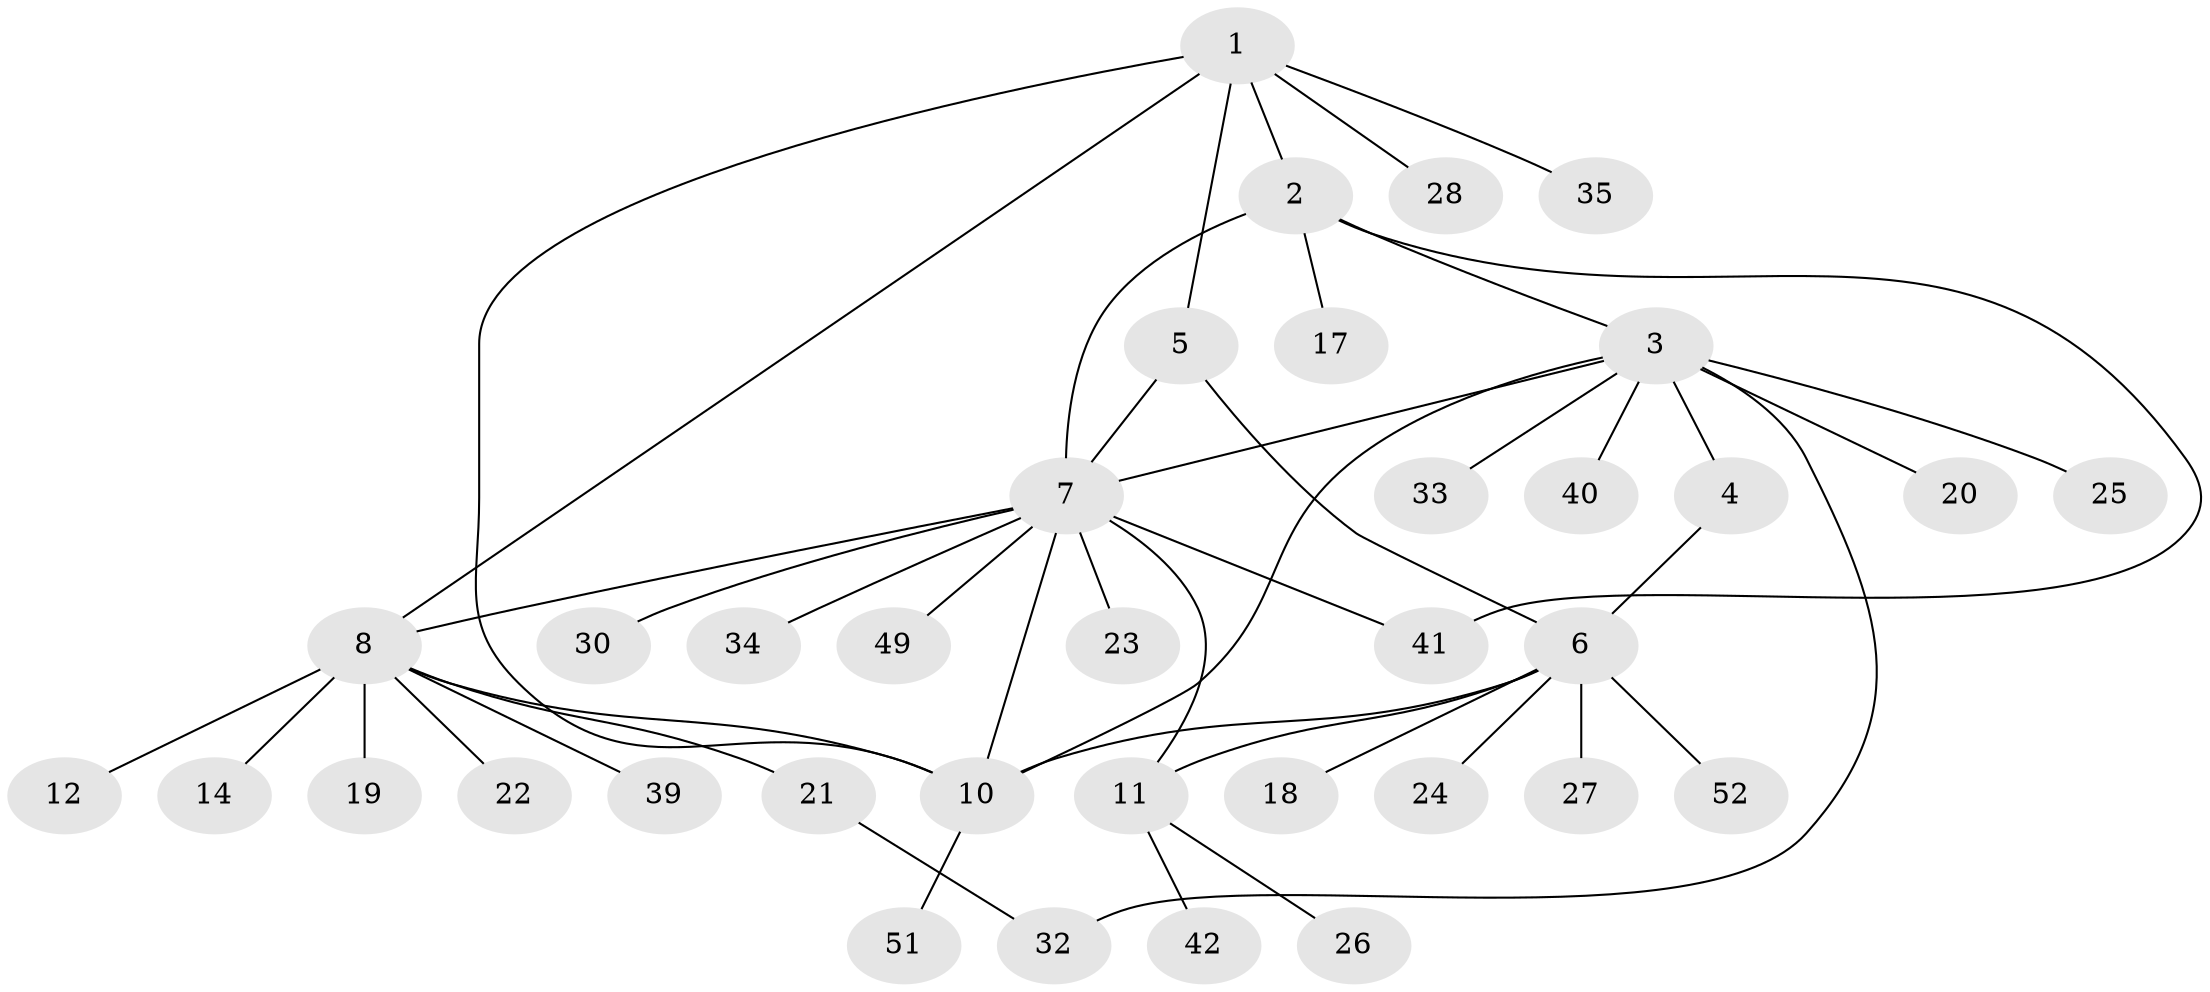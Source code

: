 // original degree distribution, {7: 0.038461538461538464, 5: 0.038461538461538464, 11: 0.019230769230769232, 3: 0.038461538461538464, 4: 0.019230769230769232, 9: 0.019230769230769232, 6: 0.038461538461538464, 10: 0.019230769230769232, 2: 0.19230769230769232, 1: 0.5769230769230769}
// Generated by graph-tools (version 1.1) at 2025/42/03/06/25 10:42:09]
// undirected, 36 vertices, 46 edges
graph export_dot {
graph [start="1"]
  node [color=gray90,style=filled];
  1 [super="+44"];
  2 [super="+37"];
  3 [super="+16"];
  4 [super="+13"];
  5 [super="+15"];
  6 [super="+31"];
  7 [super="+9"];
  8 [super="+46"];
  10 [super="+48"];
  11 [super="+43"];
  12 [super="+29"];
  14;
  17;
  18;
  19;
  20;
  21;
  22;
  23 [super="+45"];
  24 [super="+36"];
  25 [super="+47"];
  26;
  27;
  28;
  30;
  32 [super="+38"];
  33;
  34;
  35;
  39;
  40;
  41;
  42 [super="+50"];
  49;
  51;
  52;
  1 -- 2;
  1 -- 5;
  1 -- 8;
  1 -- 10;
  1 -- 28;
  1 -- 35;
  2 -- 3;
  2 -- 17;
  2 -- 41;
  2 -- 7;
  3 -- 4;
  3 -- 7;
  3 -- 10;
  3 -- 20;
  3 -- 25;
  3 -- 32 [weight=2];
  3 -- 33;
  3 -- 40;
  4 -- 6;
  5 -- 6;
  5 -- 7;
  6 -- 10;
  6 -- 11;
  6 -- 18;
  6 -- 24;
  6 -- 27;
  6 -- 52;
  7 -- 8;
  7 -- 11;
  7 -- 41;
  7 -- 49;
  7 -- 34;
  7 -- 23;
  7 -- 10;
  7 -- 30;
  8 -- 12;
  8 -- 14;
  8 -- 19;
  8 -- 21;
  8 -- 22;
  8 -- 39;
  8 -- 10;
  10 -- 51;
  11 -- 26;
  11 -- 42;
  21 -- 32;
}
